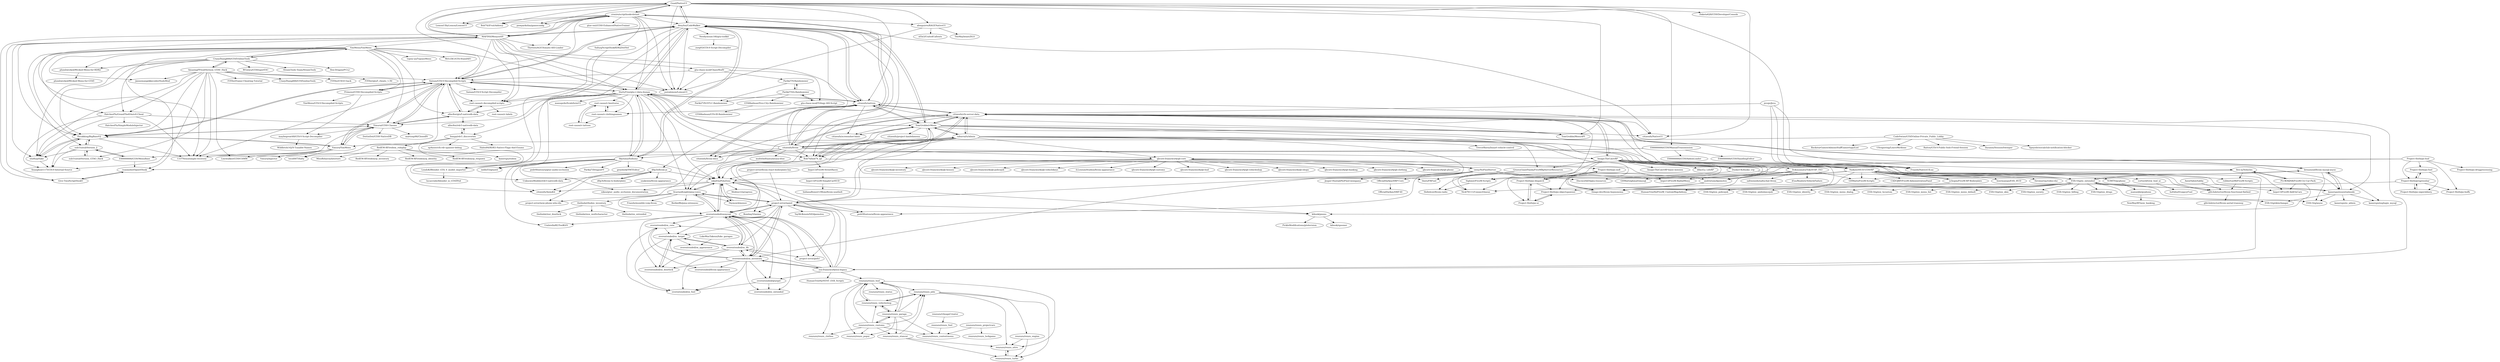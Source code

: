 digraph G {
"Guad/NativeUI" -> "crosire/scripthookvdotnet"
"Guad/NativeUI" -> "justalemon/LemonUI"
"Guad/NativeUI" -> "LemonUIbyLemon/LemonUI"
"Guad/NativeUI" -> "Bob74/iFruitAddon2"
"Guad/NativeUI" -> "FrazzIe/NativeUILua"
"Guad/NativeUI" -> "dexyfex/CodeWalker"
"Guad/NativeUI" -> "TomGrobbe/MenuAPI"
"Guad/NativeUI" -> "MAFINS/MenyooSP"
"Guad/NativeUI" -> "citizenfx/NativeUI"
"Guad/NativeUI" -> "citizenfx/natives"
"Guad/NativeUI" -> "root-cause/v-decompiled-scripts"
"Guad/NativeUI" -> "pnwparksfan/gameconfig"
"Guad/NativeUI" -> "alexguirre/RAGENativeUI"
"Guad/NativeUI" -> "Dakota628/GTAVDeveloperConsole"
"Guad/NativeUI" -> "E66666666/GTAVManualTransmission"
"citizenfx/natives" -> "citizenfx/fivem-docs"
"citizenfx/natives" -> "dexyfex/CodeWalker"
"citizenfx/natives" -> "DurtyFree/gta-v-data-dumps"
"citizenfx/natives" -> "citizenfx/cfx-server-data"
"citizenfx/natives" -> "TomGrobbe/vMenu"
"citizenfx/natives" -> "citizenfx/screenshot-basic"
"citizenfx/natives" -> "TomGrobbe/MenuAPI"
"citizenfx/natives" -> "d0p3t/fivem-js"
"citizenfx/natives" -> "root-cause/v-clothingnames"
"citizenfx/natives" -> "FrazzIe/NativeUILua"
"qbcore-framework/qb-core" -> "qbcore-framework/qb-phone"
"qbcore-framework/qb-core" -> "project-error/npwd"
"qbcore-framework/qb-core" -> "qbcore-framework/qb-inventory"
"qbcore-framework/qb-core" -> "qbcore-framework/qb-houses"
"qbcore-framework/qb-core" -> "qbcore-framework/qb-policejob"
"qbcore-framework/qb-core" -> "Project-Sloth/ps-mdt"
"qbcore-framework/qb-core" -> "qbcore-framework/qb-vehiclekeys"
"qbcore-framework/qb-core" -> "iLLeniumStudios/fivem-appearance"
"qbcore-framework/qb-core" -> "qbcore-framework/qb-customs"
"qbcore-framework/qb-core" -> "qbcore-framework/qb-hud"
"qbcore-framework/qb-core" -> "qbcore-framework/qb-vehicleshop"
"qbcore-framework/qb-core" -> "qbcore-framework/qb-shops"
"qbcore-framework/qb-core" -> "qbcore-framework/qb-banking"
"qbcore-framework/qb-core" -> "swxy/NoPixelServer"
"qbcore-framework/qb-core" -> "qbcore-framework/qb-clothing"
"renzuzu/renzu_projectcars" -> "renzuzu/renzu_contextmenu"
"renzuzu/renzu_projectcars" -> "renzuzu/renzu_lockgame"
"citizenfx/fivem" -> "citizenfx/cfx-server-data"
"citizenfx/fivem" -> "tabarra/txAdmin"
"citizenfx/fivem" -> "TomGrobbe/vMenu"
"citizenfx/fivem" -> "DurtyFree/gta-v-data-dumps"
"citizenfx/fivem" -> "citizenfx/natives"
"citizenfx/fivem" -> "dexyfex/CodeWalker"
"citizenfx/fivem" -> "multitheftauto/mtasa-blue" ["e"=1]
"citizenfx/fivem" -> "ImagicTheCat/vRP"
"citizenfx/fivem" -> "qbcore-framework/qb-core"
"citizenfx/fivem" -> "crosire/scripthookvdotnet"
"citizenfx/fivem" -> "citizenfx/fivem-docs"
"citizenfx/fivem" -> "AvarianKnight/pma-voice"
"citizenfx/fivem" -> "Skylumz/Sollumz"
"citizenfx/fivem" -> "Bob74/bob74_ipl"
"citizenfx/fivem" -> "overextended/oxmysql"
"crosire/scripthookvdotnet" -> "Guad/NativeUI"
"crosire/scripthookvdotnet" -> "MAFINS/MenyooSP"
"crosire/scripthookvdotnet" -> "dexyfex/CodeWalker"
"crosire/scripthookvdotnet" -> "alexguirre/RAGENativeUI"
"crosire/scripthookvdotnet" -> "DurtyFree/gta-v-data-dumps"
"crosire/scripthookvdotnet" -> "LemonUIbyLemon/LemonUI"
"crosire/scripthookvdotnet" -> "Sainan/GTA-V-Decompiled-Scripts"
"crosire/scripthookvdotnet" -> "justalemon/LemonUI"
"crosire/scripthookvdotnet" -> "Give-Two/ScriptHookV"
"crosire/scripthookvdotnet" -> "ThirteenAG/Ultimate-ASI-Loader" ["e"=1]
"crosire/scripthookvdotnet" -> "Saltyq/ScriptHookRDR2DotNet"
"crosire/scripthookvdotnet" -> "citizenfx/fivem"
"crosire/scripthookvdotnet" -> "Bob74/iFruitAddon2"
"crosire/scripthookvdotnet" -> "pnwparksfan/gameconfig"
"crosire/scripthookvdotnet" -> "gtav-ent/GTAV-EnhancedNativeTrainer"
"AmazingPP/subVerison_GTAV_Hack" -> "FiYHer/gta5_cheats_1.50"
"AmazingPP/subVerison_GTAV_Hack" -> "CrazyZhang666/GTA5OnlineTools"
"AmazingPP/subVerison_GTAV_Hack" -> "xhz8s/pHake"
"AmazingPP/subVerison_GTAV_Hack" -> "HatchesPls/GrandTheftAutoV-Cheat"
"AmazingPP/subVerison_GTAV_Hack" -> "FiYHer/Game-Cheating-Tutorial" ["e"=1]
"AmazingPP/subVerison_GTAV_Hack" -> "sub1to/subVersion_GTAO_Hack"
"AmazingPP/subVerison_GTAV_Hack" -> "Pocakking/BigBaseV2"
"AmazingPP/subVerison_GTAV_Hack" -> "CrazyZhang666/GTA5onlineTools"
"AmazingPP/subVerison_GTAV_Hack" -> "Sainan/GTA-V-Decompiled-Scripts"
"AmazingPP/subVerison_GTAV_Hack" -> "1337Nexo/simple-recovery"
"AmazingPP/subVerison_GTAV_Hack" -> "Linewalker/GTAVCSMM"
"AmazingPP/subVerison_GTAV_Hack" -> "Seanghost117/GTA-V-Internal-Source"
"AmazingPP/subVerison_GTAV_Hack" -> "FiYHer/CSGO-hack" ["e"=1]
"AmazingPP/subVerison_GTAV_Hack" -> "Jannemangekkecoder/SudoMod"
"sub1to/subVersion_2" -> "sub1to/subVersion_GTAO_Hack"
"sub1to/subVersion_2" -> "Seanghost117/GTA-V-Internal-Source"
"sub1to/subVersion_2" -> "E66666666/GTAVMenuBase"
"sub1to/subVersion_2" -> "Pocakking/BigBaseV2"
"sub1to/subVersion_2" -> "xhz8s/pHake"
"AvarianKnight/pma-voice" -> "overextended/oxmysql"
"AvarianKnight/pma-voice" -> "mkafrin/PolyZone"
"AvarianKnight/pma-voice" -> "project-error/npwd"
"AvarianKnight/pma-voice" -> "project-error/new-phone-who-dis"
"AvarianKnight/pma-voice" -> "FrazzIe/mumble-voip-fivem"
"AvarianKnight/pma-voice" -> "BerkieBb/pma-sirensync"
"AvarianKnight/pma-voice" -> "ThymonA/menuv"
"AvarianKnight/pma-voice" -> "thelindat/linden_inventory"
"tabarra/txAdmin" -> "TomGrobbe/vMenu"
"tabarra/txAdmin" -> "project-error/npwd"
"tabarra/txAdmin" -> "overextended/oxmysql"
"tabarra/txAdmin" -> "AvarianKnight/pma-voice"
"tabarra/txAdmin" -> "citizenfx/fivem"
"tabarra/txAdmin" -> "citizenfx/cfx-server-data"
"tabarra/txAdmin" -> "mkafrin/PolyZone"
"tabarra/txAdmin" -> "qbcore-framework/qb-core"
"tabarra/txAdmin" -> "esx-framework/esx-legacy"
"tabarra/txAdmin" -> "Itokoyamato/TokoVOIP_TS3"
"tabarra/txAdmin" -> "TrevorBarns/luxart-vehicle-control"
"tabarra/txAdmin" -> "Bob74/bob74_ipl"
"tabarra/txAdmin" -> "overextended/ox_inventory"
"tabarra/txAdmin" -> "Naikzer/HUD-GTAVRP"
"tabarra/txAdmin" -> "thiago-dev/fivem-hypnonema"
"DurtyFree/gta-v-data-dumps" -> "Sainan/GTA-V-Decompiled-Scripts"
"DurtyFree/gta-v-data-dumps" -> "dexyfex/CodeWalker"
"DurtyFree/gta-v-data-dumps" -> "citizenfx/natives"
"DurtyFree/gta-v-data-dumps" -> "root-cause/v-decompiled-scripts"
"DurtyFree/gta-v-data-dumps" -> "alloc8or/gta5-nativedb-data"
"DurtyFree/gta-v-data-dumps" -> "root-cause/v-clothingnames"
"DurtyFree/gta-v-data-dumps" -> "Yimura/GTAV-Classes"
"DurtyFree/gta-v-data-dumps" -> "Skylumz/Sollumz"
"DurtyFree/gta-v-data-dumps" -> "femga/rdr3_discoveries"
"DurtyFree/gta-v-data-dumps" -> "TomGrobbe/vMenu"
"DurtyFree/gta-v-data-dumps" -> "Bob74/bob74_ipl"
"DurtyFree/gta-v-data-dumps" -> "manups4e/ScaleformUI"
"DurtyFree/gta-v-data-dumps" -> "AvarianKnight/pma-voice"
"DurtyFree/gta-v-data-dumps" -> "mkafrin/PolyZone"
"DurtyFree/gta-v-data-dumps" -> "root-cause/v-besttorso"
"Parik27/SA.Rainbomizer" -> "Parik27/V.Rainbomizer"
"Parik27/SA.Rainbomizer" -> "GTAMadman/Vice-City-Rainbomizer"
"Parik27/SA.Rainbomizer" -> "gta-chaos-mod/Trilogy-ASI-Script"
"Parik27/SA.Rainbomizer" -> "Parik27/IV.EFLC.Rainbomizer"
"gta-chaos-mod/Trilogy-ASI-Script" -> "Parik27/SA.Rainbomizer"
"plumbwicked/Wicked-Menu-for-RDR2" -> "plumbwicked/Wicked-Menu-for-GTA5"
"Project-Sloth/ps-mdt" -> "Project-Sloth/ps-dispatch"
"Project-Sloth/ps-mdt" -> "Project-Sloth/ps-ui"
"project-error/fivem-react-boilerplate-lua" -> "mkafrin/PolyZone"
"project-error/fivem-react-boilerplate-lua" -> "project-error/npwd"
"esx-framework/esx-legacy" -> "overextended/ox_inventory"
"esx-framework/esx-legacy" -> "overextended/oxmysql"
"esx-framework/esx-legacy" -> "mkafrin/PolyZone"
"esx-framework/esx-legacy" -> "renzuzu/renzu_hud"
"esx-framework/esx-legacy" -> "HumanTree92/VENT_ESX_Scripts"
"esx-framework/esx-legacy" -> "overextended/ox_lib"
"esx-framework/esx-legacy" -> "overextended/qtarget"
"esx-framework/esx-legacy" -> "project-error/npwd"
"E66666666/GTAVMenuBase" -> "sub1to/subVersion_2"
"E66666666/GTAVMenuBase" -> "ivanmeler/OpenVHook"
"xhz8s/pHake" -> "Seanghost117/GTA-V-Internal-Source"
"xhz8s/pHake" -> "Pocakking/BigBaseV2"
"HatchesPls/GrandTheftAutoV-Cheat" -> "HatchesPls/SimpleModuleInjector"
"HatchesPls/GrandTheftAutoV-Cheat" -> "1337Nexo/simple-recovery"
"HatchesPls/GrandTheftAutoV-Cheat" -> "Seanghost117/GTA-V-Internal-Source"
"HatchesPls/GrandTheftAutoV-Cheat" -> "Yimura/GTAV-Classes"
"HatchesPls/GrandTheftAutoV-Cheat" -> "xhz8s/pHake"
"five-m/Vehicles" -> "bepo13/FiveM-AddOnCars"
"five-m/Vehicles" -> "PLOKMJNB/FiveM-Civ-Car-Pack"
"five-m/Vehicles" -> "rubbertoe98/FiveM-Scripts"
"five-m/Vehicles" -> "GHMatti/FiveM-Scripts"
"xchopin/FiveM-RP-Boilerplate" -> "Naikzer/HUD-GTAVRP"
"xchopin/FiveM-RP-Boilerplate" -> "HumanTree92/FiveM_CustomMapAddons"
"Yimura/GTAV-Classes" -> "Yimura/YimMenu"
"Yimura/GTAV-Classes" -> "alloc8or/gta5-nativedb-data"
"Yimura/GTAV-Classes" -> "Pocakking/BigBaseV2"
"Yimura/GTAV-Classes" -> "maybegreat48/GTA-V-Script-Decompiler"
"Yimura/GTAV-Classes" -> "1337Nexo/simple-recovery"
"Yimura/GTAV-Classes" -> "DottieDot/GTAV-NativeDB"
"Yimura/GTAV-Classes" -> "martonp96/ClosedIV"
"Yimura/GTAV-Classes" -> "Sainan/GTA-V-Decompiled-Scripts"
"Pocakking/BigBaseV2" -> "Seanghost117/GTA-V-Internal-Source"
"Pocakking/BigBaseV2" -> "Yimura/GTAV-Classes"
"Pocakking/BigBaseV2" -> "sub1to/subVersion_2"
"Pocakking/BigBaseV2" -> "Yimura/YimMenu"
"Pocakking/BigBaseV2" -> "xhz8s/pHake"
"Pocakking/BigBaseV2" -> "Sainan/GTA-V-Decompiled-Scripts"
"Pocakking/BigBaseV2" -> "1337Nexo/simple-recovery"
"overextended/ox_inventory" -> "overextended/ox_lib"
"overextended/ox_inventory" -> "overextended/oxmysql"
"overextended/ox_inventory" -> "overextended/ox_target"
"overextended/ox_inventory" -> "overextended/ox_doorlock"
"overextended/ox_inventory" -> "overextended/ox_fuel"
"overextended/ox_inventory" -> "project-error/npwd"
"overextended/ox_inventory" -> "overextended/es_extended"
"overextended/ox_inventory" -> "overextended/ox_core"
"overextended/ox_inventory" -> "overextended/qtarget"
"overextended/ox_inventory" -> "overextended/fivem-appearance"
"overextended/ox_inventory" -> "esx-framework/esx-legacy"
"overextended/ox_lib" -> "overextended/ox_target"
"overextended/ox_lib" -> "overextended/ox_doorlock"
"overextended/ox_lib" -> "overextended/ox_inventory"
"overextended/ox_lib" -> "project-error/pefcl"
"overextended/ox_lib" -> "overextended/ox_core"
"overextended/ox_lib" -> "overextended/ox_fuel"
"overextended/ox_lib" -> "overextended/oxmysql"
"overextended/oxmysql" -> "overextended/ox_inventory"
"overextended/oxmysql" -> "AvarianKnight/pma-voice"
"overextended/oxmysql" -> "overextended/ox_lib"
"overextended/oxmysql" -> "overextended/ox_target"
"overextended/oxmysql" -> "project-error/npwd"
"overextended/oxmysql" -> "overextended/es_extended"
"overextended/oxmysql" -> "mkafrin/PolyZone"
"overextended/oxmysql" -> "overextended/ox_core"
"overextended/oxmysql" -> "overextended/ox_doorlock"
"overextended/oxmysql" -> "overextended/qtarget"
"overextended/oxmysql" -> "project-error/pefcl"
"overextended/oxmysql" -> "UmbrellaRE/ToolKitV"
"overextended/oxmysql" -> "esx-framework/esx-legacy"
"MAFINS/MenyooSP" -> "crosire/scripthookvdotnet"
"MAFINS/MenyooSP" -> "dexyfex/CodeWalker"
"MAFINS/MenyooSP" -> "Guad/NativeUI"
"MAFINS/MenyooSP" -> "Sainan/GTA-V-Decompiled-Scripts"
"MAFINS/MenyooSP" -> "DurtyFree/gta-v-data-dumps"
"MAFINS/MenyooSP" -> "Give-Two/ScriptHookV"
"MAFINS/MenyooSP" -> "justalemon/LemonUI"
"MAFINS/MenyooSP" -> "Pocakking/BigBaseV2"
"MAFINS/MenyooSP" -> "root-cause/v-decompiled-scripts"
"MAFINS/MenyooSP" -> "citizenfx/natives"
"MAFINS/MenyooSP" -> "xhz8s/pHake"
"MAFINS/MenyooSP" -> "YimMenu/YimMenu"
"MAFINS/MenyooSP" -> "ivanmeler/OpenVHook"
"MAFINS/MenyooSP" -> "ThirteenAG/Ultimate-ASI-Loader" ["e"=1]
"MAFINS/MenyooSP" -> "gta-chaos-mod/ChaosModV"
"gta-chaos-mod/ChaosModV" -> "Parik27/V.Rainbomizer"
"gta-chaos-mod/ChaosModV" -> "gta-chaos-mod/Trilogy-ASI-Script"
"gta-chaos-mod/ChaosModV" -> "Sainan/GTA-V-Decompiled-Scripts"
"gta-chaos-mod/ChaosModV" -> "justalemon/LemonUI"
"CrazyZhang666/GTA5OnlineTools" -> "AmazingPP/subVerison_GTAV_Hack"
"CrazyZhang666/GTA5OnlineTools" -> "YimMenu/YimMenu"
"CrazyZhang666/GTA5OnlineTools" -> "WGzeyu/GTASuperESC"
"CrazyZhang666/GTA5OnlineTools" -> "HatchesPls/GrandTheftAutoV-Cheat"
"CrazyZhang666/GTA5OnlineTools" -> "SteamTools-Team/SteamTools" ["e"=1]
"CrazyZhang666/GTA5OnlineTools" -> "xhz8s/pHake"
"CrazyZhang666/GTA5OnlineTools" -> "MAFINS/MenyooSP"
"CrazyZhang666/GTA5OnlineTools" -> "plumbwicked/Wicked-Menu-for-RDR2"
"CrazyZhang666/GTA5OnlineTools" -> "Hex-Dragon/PCL2" ["e"=1]
"CrazyZhang666/GTA5OnlineTools" -> "Pocakking/BigBaseV2"
"Skylumz/Sollumz" -> "dexyfex/CodeWalker"
"Skylumz/Sollumz" -> "LendoK/Blender_GTA_V_model_importer"
"Skylumz/Sollumz" -> "mkafrin/PolyZone"
"Skylumz/Sollumz" -> "Sainan/GTA-V-Decompiled-Scripts"
"Skylumz/Sollumz" -> "DurtyFree/gta-v-data-dumps"
"Skylumz/Sollumz" -> "indilo53/gtautil"
"Skylumz/Sollumz" -> "nikez/gtav_audio_occlusion_documentation"
"Skylumz/Sollumz" -> "citizenfx/AnimKit"
"Skylumz/Sollumz" -> "UmbrellaRE/ToolKitV"
"Skylumz/Sollumz" -> "pedr0fontoura/gtav-audio-occlusion"
"Skylumz/Sollumz" -> "Parik27/DragonFF" ["e"=1]
"Skylumz/Sollumz" -> "grzybeek/YMTEditor"
"PLOKMJNB/FiveM-Civ-Car-Pack" -> "five-m/Vehicles"
"PLOKMJNB/FiveM-Civ-Car-Pack" -> "kibook/pmms"
"PLOKMJNB/FiveM-Civ-Car-Pack" -> "bepo13/FiveM-AddOnCars"
"maybegreat48/GTA-V-Script-Decompiler" -> "Wildbrick142/V-Tunable-Names"
"root-cause/v-decompiled-scripts" -> "root-cause/v-labels"
"root-cause/v-decompiled-scripts" -> "alloc8or/gta5-nativedb-data"
"dexyfex/CodeWalker" -> "Skylumz/Sollumz"
"dexyfex/CodeWalker" -> "DurtyFree/gta-v-data-dumps"
"dexyfex/CodeWalker" -> "citizenfx/natives"
"dexyfex/CodeWalker" -> "Sainan/GTA-V-Decompiled-Scripts"
"dexyfex/CodeWalker" -> "Neodymium146/gta-toolkit"
"dexyfex/CodeWalker" -> "root-cause/v-decompiled-scripts"
"dexyfex/CodeWalker" -> "MAFINS/MenyooSP"
"dexyfex/CodeWalker" -> "Bob74/bob74_ipl"
"dexyfex/CodeWalker" -> "justalemon/LemonUI"
"dexyfex/CodeWalker" -> "Guad/NativeUI"
"dexyfex/CodeWalker" -> "mkafrin/PolyZone"
"dexyfex/CodeWalker" -> "LendoK/Blender_GTA_V_model_importer"
"dexyfex/CodeWalker" -> "citizenfx/NativeUI"
"dexyfex/CodeWalker" -> "TomGrobbe/vMenu"
"dexyfex/CodeWalker" -> "indilo53/gtautil"
"swxy/NoPixelServer" -> "qbcore-framework/qb-core"
"swxy/NoPixelServer" -> "mkafrin/PolyZone"
"swxy/NoPixelServer" -> "bepo13/FiveM-RadialMenu"
"swxy/NoPixelServer" -> "Jesper-Hustad/NoPixel-minigame"
"swxy/NoPixelServer" -> "pedr0fontoura/fivem-appearance"
"swxy/NoPixelServer" -> "DiscworldZA/gta-resources"
"swxy/NoPixelServer" -> "project-error/npwd"
"swxy/NoPixelServer" -> "OfficialDarkzy/DRP-Core"
"project-error/npwd" -> "overextended/ox_inventory"
"project-error/npwd" -> "BombayV/anims"
"project-error/npwd" -> "overextended/oxmysql"
"project-error/npwd" -> "project-error/pefcl"
"project-error/npwd" -> "AvarianKnight/pma-voice"
"project-error/npwd" -> "mkafrin/PolyZone"
"project-error/npwd" -> "overextended/ox_lib"
"project-error/npwd" -> "pedr0fontoura/fivem-appearance"
"project-error/npwd" -> "kibook/pmms"
"project-error/npwd" -> "TayMcKenzieNZ/dpemotes"
"project-error/npwd" -> "overextended/ox_target"
"renzuzu/renzu_fuel" -> "renzuzu/renzu_contextmenu"
"Itokoyamato/TokoVOIP_TS3" -> "GHMatti/ghmattimysql"
"Itokoyamato/TokoVOIP_TS3" -> "saltminede/saltychat-fivem"
"Itokoyamato/TokoVOIP_TS3" -> "iEns/RealisticVehicleFailure"
"Itokoyamato/TokoVOIP_TS3" -> "thiago-dev/fivem-hypnonema"
"Itokoyamato/TokoVOIP_TS3" -> "andristum/dpemotes"
"Itokoyamato/TokoVOIP_TS3" -> "GHMatti/FiveM-Scripts"
"Naikzer/HUD-GTAVRP" -> "DiscworldZA/gta-resources"
"Naikzer/HUD-GTAVRP" -> "rubbertoe98/FiveM-Scripts"
"Naikzer/HUD-GTAVRP" -> "vortisrd/trew_hud_ui"
"Naikzer/HUD-GTAVRP" -> "xchopin/FiveM-RP-Boilerplate"
"Naikzer/HUD-GTAVRP" -> "bepo13/FiveM-RadialMenu"
"Naikzer/HUD-GTAVRP" -> "boermansjo/ESX_HUD"
"Naikzer/HUD-GTAVRP" -> "throwarray/video-dui"
"Naikzer/HUD-GTAVRP" -> "CADOJRP/FiveM-AdministrationPanel"
"Naikzer/HUD-GTAVRP" -> "thiago-dev/fivem-hypnonema"
"Naikzer/HUD-GTAVRP" -> "andristum/dpemotes"
"Naikzer/HUD-GTAVRP" -> "N3MTV/gcphone"
"Naikzer/HUD-GTAVRP" -> "glitchdetector/fivem-functional-flatbed"
"Naikzer/HUD-GTAVRP" -> "bepo13/FiveM-AddOnCars"
"Naikzer/HUD-GTAVRP" -> "GHMatti/FiveM-Scripts"
"Naikzer/HUD-GTAVRP" -> "ESX-Org/es_extended"
"TomGrobbe/vMenu" -> "TomGrobbe/MenuAPI"
"TomGrobbe/vMenu" -> "thers/FRFuel"
"TomGrobbe/vMenu" -> "citizenfx/cfx-server-data"
"TomGrobbe/vMenu" -> "Bob74/bob74_ipl"
"TomGrobbe/vMenu" -> "citizenfx/project-lambdamenu"
"TomGrobbe/vMenu" -> "citizenfx/natives"
"TomGrobbe/vMenu" -> "tabarra/txAdmin"
"TomGrobbe/vMenu" -> "thiago-dev/fivem-hypnonema"
"TomGrobbe/vMenu" -> "citizenfx/NativeUI"
"TomGrobbe/vMenu" -> "GroovyGiantPanda/FiveMRpServerResources"
"TomGrobbe/vMenu" -> "kanersps/essentialmode"
"TomGrobbe/vMenu" -> "citizenfx/screenshot-basic"
"TomGrobbe/vMenu" -> "DurtyFree/gta-v-data-dumps"
"TomGrobbe/vMenu" -> "dexyfex/CodeWalker"
"TomGrobbe/vMenu" -> "citizenfx/fivem-docs"
"YimMenu/YimMenu" -> "Yimura/GTAV-Classes"
"YimMenu/YimMenu" -> "CrazyZhang666/GTA5OnlineTools"
"YimMenu/YimMenu" -> "Primexz/GTAV-Decompiled-Scripts"
"YimMenu/YimMenu" -> "Pocakking/BigBaseV2"
"YimMenu/YimMenu" -> "HatchesPls/GrandTheftAutoV-Cheat"
"YimMenu/YimMenu" -> "tupoy-ya/TupoyeMenu"
"YimMenu/YimMenu" -> "MrLGXC/GTA-StandAIO"
"YimMenu/YimMenu" -> "Jannemangekkecoder/SudoMod"
"YimMenu/YimMenu" -> "plumbwicked/Wicked-Menu-for-RDR2"
"YimMenu/YimMenu" -> "sub1to/subVersion_2"
"YimMenu/YimMenu" -> "alloc8or/gta5-nativedb-data"
"YimMenu/YimMenu" -> "DurtyFree/gta-v-data-dumps"
"YimMenu/YimMenu" -> "1337Nexo/simple-recovery"
"YimMenu/YimMenu" -> "Sainan/GTA-V-Decompiled-Scripts"
"Sainan/GTA-V-Decompiled-Scripts" -> "DurtyFree/gta-v-data-dumps"
"Sainan/GTA-V-Decompiled-Scripts" -> "tecel007/Salty"
"Sainan/GTA-V-Decompiled-Scripts" -> "Yimura/YimMenu"
"Sainan/GTA-V-Decompiled-Scripts" -> "Primexz/GTAV-Decompiled-Scripts"
"Sainan/GTA-V-Decompiled-Scripts" -> "alloc8or/gta5-nativedb-data"
"Sainan/GTA-V-Decompiled-Scripts" -> "Sainan/GTA-V-Script-Decompiler"
"Sainan/GTA-V-Decompiled-Scripts" -> "Yimura/GTAV-Classes"
"Sainan/GTA-V-Decompiled-Scripts" -> "1337Nexo/simple-recovery"
"Sainan/GTA-V-Decompiled-Scripts" -> "Pocakking/BigBaseV2"
"Sainan/GTA-V-Decompiled-Scripts" -> "dexyfex/CodeWalker"
"Sainan/GTA-V-Decompiled-Scripts" -> "root-cause/v-decompiled-scripts"
"Sainan/GTA-V-Decompiled-Scripts" -> "justalemon/LemonUI"
"sub1to/subVersion_GTAO_Hack" -> "sub1to/subVersion_2"
"rubbertoe98/FiveM-Scripts" -> "glitchdetector/fivem-functional-flatbed"
"Yimura/YimMenu" -> "Yimura/GTAV-Classes"
"Yimura/YimMenu" -> "1337Nexo/simple-recovery"
"Yimura/YimMenu" -> "Sainan/GTA-V-Decompiled-Scripts"
"Yimura/YimMenu" -> "Pocakking/BigBaseV2"
"Yimura/YimMenu" -> "tecel007/Salty"
"Yimura/YimMenu" -> "Yimura/Injector"
"Yimura/YimMenu" -> "Linewalker/GTAVCSMM"
"CodeSwine/GTA5Online-Private_Public_Lobby" -> "Raitou/GTA-V-Public-Solo-Friend-Session"
"CodeSwine/GTA5Online-Private_Public_Lobby" -> "Dysanix/SessionSweeper"
"CodeSwine/GTA5Online-Private_Public_Lobby" -> "Yimura/YimMenu"
"CodeSwine/GTA5Online-Private_Public_Lobby" -> "Speyedr/socialclub-notification-blocker"
"CodeSwine/GTA5Online-Private_Public_Lobby" -> "RockstarGamesAdminsStaffGamertags/List"
"CodeSwine/GTA5Online-Private_Public_Lobby" -> "Ultraporing/LeaveMeAlone"
"jevajs/Jeva" -> "FrazzIe/NativeUILua"
"jevajs/Jeva" -> "Naikzer/HUD-GTAVRP"
"jevajs/Jeva" -> "five-m/Vehicles"
"jevajs/Jeva" -> "citizenfx/cfx-server-data"
"andristum/dpemotes" -> "thiago-dev/fivem-hypnonema"
"andristum/dpemotes" -> "Nick78111/ConnectQueue"
"root-cause/v-besttorso" -> "root-cause/v-tattoos"
"root-cause/v-besttorso" -> "root-cause/v-clothingnames"
"root-cause/v-clothingnames" -> "root-cause/v-besttorso"
"root-cause/v-clothingnames" -> "root-cause/v-tattoos"
"Project-Sloth/ps-objectspawner" -> "Project-Sloth/ps-ui"
"Project-Sloth/ps-ui" -> "Project-Sloth/ps-objectspawner"
"Project-Sloth/ps-ui" -> "Project-Sloth/ps-dispatch"
"renzuzu/renzu_engine" -> "renzuzu/renzu_nitro"
"renzuzu/renzu_engine" -> "renzuzu/renzu_turbo"
"femga/rdr3_discoveries" -> "alloc8or/rdr3-nativedb-data"
"femga/rdr3_discoveries" -> "spAnser/cfx-rdr-spanser-debug"
"femga/rdr3_discoveries" -> "RedEM-RP/redem_roleplay"
"femga/rdr3_discoveries" -> "citizenfx/AnimKit"
"femga/rdr3_discoveries" -> "Halen84/RDR3-Native-Flags-And-Enums"
"ImagicTheCat/vRP" -> "DunkoUK/dunko_vrp"
"ImagicTheCat/vRP" -> "Sighmir/FiveM-Scripts"
"ImagicTheCat/vRP" -> "citizenfx/cfx-server-data"
"ImagicTheCat/vRP" -> "ImagicTheCat/vRP-basic-mission"
"ImagicTheCat/vRP" -> "Naikzer/HUD-GTAVRP"
"ImagicTheCat/vRP" -> "ESX-Org/es_extended"
"ImagicTheCat/vRP" -> "FrazzIe/NativeUILua"
"ImagicTheCat/vRP" -> "GHMatti/ghmattimysql"
"ImagicTheCat/vRP" -> "GroovyGiantPanda/FiveMRpServerResources"
"ImagicTheCat/vRP" -> "thiago-dev/fivem-hypnonema"
"ImagicTheCat/vRP" -> "Nick78111/ConnectQueue"
"ImagicTheCat/vRP" -> "ldlac/La_LifeRP"
"ImagicTheCat/vRP" -> "Hellslicer/fivem-radio"
"citizenfx/cfx-server-data" -> "brouznouf/fivem-mysql-async"
"citizenfx/cfx-server-data" -> "citizenfx/fivem-docs"
"citizenfx/cfx-server-data" -> "TomGrobbe/vMenu"
"citizenfx/cfx-server-data" -> "Bob74/bob74_ipl"
"citizenfx/cfx-server-data" -> "citizenfx/natives"
"citizenfx/cfx-server-data" -> "citizenfx/fivem"
"citizenfx/cfx-server-data" -> "kanersps/essentialmode"
"citizenfx/cfx-server-data" -> "ESX-Org/es_extended"
"citizenfx/cfx-server-data" -> "ImagicTheCat/vRP"
"citizenfx/cfx-server-data" -> "citizenfx/screenshot-basic"
"citizenfx/cfx-server-data" -> "tabarra/txAdmin"
"citizenfx/cfx-server-data" -> "Nick78111/ConnectQueue"
"citizenfx/cfx-server-data" -> "esx-framework/esx-legacy"
"citizenfx/cfx-server-data" -> "citizenfx/NativeUI"
"citizenfx/cfx-server-data" -> "TomGrobbe/MenuAPI"
"Give-Two/ScriptHookV" -> "ivanmeler/OpenVHook"
"ivanmeler/OpenVHook" -> "Give-Two/ScriptHookV"
"E66666666/GTAVManualTransmission" -> "E66666666/GTAVMenuBase"
"E66666666/GTAVManualTransmission" -> "E66666666/GTAVHandlingEditor"
"E66666666/GTAVManualTransmission" -> "ivanmeler/OpenVHook"
"E66666666/GTAVManualTransmission" -> "E66666666/GTAVAddonLoader"
"brouznouf/fivem-mysql-async" -> "kanersps/essentialmode"
"brouznouf/fivem-mysql-async" -> "kanersps/esplugin_mysql"
"brouznouf/fivem-mysql-async" -> "ESX-Org/es_extended"
"brouznouf/fivem-mysql-async" -> "citizenfx/cfx-server-data"
"brouznouf/fivem-mysql-async" -> "ESX-Org/async"
"manueljlz/gcphone" -> "NewWayRP/new_banking"
"alexguirre/RAGENativeUI" -> "sEbi3/UnitedCallouts"
"alexguirre/RAGENativeUI" -> "TheMaybeast/DLS"
"alexguirre/RAGENativeUI" -> "justalemon/LemonUI"
"renzuzu/renzu_customs" -> "renzuzu/renzu_jobs"
"renzuzu/renzu_customs" -> "renzuzu/renzu_garage"
"renzuzu/renzu_customs" -> "renzuzu/renzu_vehicleshop"
"renzuzu/renzu_customs" -> "renzuzu/renzu_stancer"
"renzuzu/renzu_customs" -> "renzuzu/renzu_popui"
"renzuzu/renzu_customs" -> "renzuzu/renzu_clothes"
"renzuzu/renzu_customs" -> "renzuzu/renzu_hud"
"renzuzu/renzu_customs" -> "renzuzu/renzu_contextmenu"
"renzuzu/renzu_jobs" -> "renzuzu/renzu_nitro"
"renzuzu/renzu_jobs" -> "renzuzu/renzu_turbo"
"renzuzu/renzu_jobs" -> "renzuzu/renzu_engine"
"renzuzu/renzu_jobs" -> "renzuzu/renzu_vehicleshop"
"Primexz/GTAV-Decompiled-Scripts" -> "maybegreat48/GTA-V-Script-Decompiler"
"Primexz/GTAV-Decompiled-Scripts" -> "YimMenu/GTA-V-Decompiled-Scripts"
"Primexz/GTAV-Decompiled-Scripts" -> "Sainan/GTA-V-Decompiled-Scripts"
"Bob74/bob74_ipl" -> "mkafrin/PolyZone"
"Bob74/bob74_ipl" -> "andristum/dpemotes"
"Bob74/bob74_ipl" -> "bepo13/FiveM-StreetRaces"
"Bob74/bob74_ipl" -> "citizenfx/cfx-server-data"
"Bob74/bob74_ipl" -> "glitchdetector/fivem-functional-flatbed"
"Bob74/bob74_ipl" -> "BombayV/anims"
"Bob74/bob74_ipl" -> "TomGrobbe/vMenu"
"kibook/pmms" -> "kibook/spooner"
"kibook/pmms" -> "PickleModifications/ptelevision"
"kanersps/essentialmode" -> "kanersps/esplugin_mysql"
"kanersps/essentialmode" -> "kanersps/es_admin"
"kanersps/essentialmode" -> "brouznouf/fivem-mysql-async"
"kanersps/essentialmode" -> "ESX-Org/es_extended"
"kanersps/essentialmode" -> "ESX-Org/async"
"kanersps/essentialmode" -> "ESX-Org/skinchanger"
"Project-Sloth/ps-hud" -> "Project-Sloth/ps-buffs"
"Project-Sloth/ps-hud" -> "Project-Sloth/ps-fuel"
"Project-Sloth/ps-hud" -> "Project-Sloth/ps-drugprocessing"
"Project-Sloth/ps-hud" -> "Project-Sloth/ps-objectspawner"
"Project-Sloth/ps-hud" -> "Project-Sloth/ps-dispatch"
"Project-Sloth/ps-hud" -> "Project-Sloth/progressbar"
"ThymonA/menuv" -> "mkafrin/PolyZone"
"mkafrin/PolyZone" -> "nikez/gtav_audio_occlusion_documentation"
"mkafrin/PolyZone" -> "ThymonA/menuv"
"mkafrin/PolyZone" -> "AvarianKnight/pma-voice"
"mkafrin/PolyZone" -> "overextended/oxmysql"
"mkafrin/PolyZone" -> "pedr0fontoura/fivem-appearance"
"mkafrin/PolyZone" -> "citizenfx/AnimKit"
"mkafrin/PolyZone" -> "Mobius1/rprogress"
"mkafrin/PolyZone" -> "kibook/pmms"
"RedEM-RP/redem_roleplay" -> "RedEM-RP/redemrp_identity"
"RedEM-RP/redem_roleplay" -> "RedEM-RP/redemrp_respawn"
"RedEM-RP/redem_roleplay" -> "kanersps/redem"
"RedEM-RP/redem_roleplay" -> "MissBehavin/interiors"
"RedEM-RP/redem_roleplay" -> "RedEM-RP/redemrp_inventory"
"vortisrd/trew_hud_ui" -> "InZidiuZ/LegacyFuel"
"DunkoUK/dunko_vrp" -> "ImagicTheCat/vRP"
"DunkoUK/dunko_vrp" -> "Sighmir/FiveM-Scripts"
"DunkoUK/dunko_vrp" -> "ESX-Org/es_extended"
"Project-Sloth/progressbar" -> "Project-Sloth/ps-signrobbery"
"Project-Sloth/progressbar" -> "Project-Sloth/ps-objectspawner"
"Project-Sloth/progressbar" -> "Project-Sloth/ps-buffs"
"Project-Sloth/progressbar" -> "Project-Sloth/ps-fuel"
"renzuzu/renzu_vehicleshop" -> "renzuzu/renzu_garage"
"renzuzu/renzu_vehicleshop" -> "renzuzu/renzu_jobs"
"renzuzu/renzu_vehicleshop" -> "renzuzu/renzu_hud"
"thelindat/linden_inventory" -> "thelindat/esx_multicharacter"
"thelindat/linden_inventory" -> "thelindat/es_extended"
"thelindat/linden_inventory" -> "thelindat/nui_doorlock"
"d0p3t/fivem-ts-boilerplate" -> "d0p3t/fivem-js"
"GTAMadman/Vice-City-Rainbomizer" -> "GTAMadman/GTA-III-Rainbomizer"
"Parik27/V.Rainbomizer" -> "Parik27/IV.EFLC.Rainbomizer"
"Parik27/V.Rainbomizer" -> "Parik27/SA.Rainbomizer"
"d0p3t/fivem-js" -> "d0p3t/fivem-ts-boilerplate"
"d0p3t/fivem-js" -> "mkafrin/PolyZone"
"d0p3t/fivem-js" -> "project-error/new-phone-who-dis"
"d0p3t/fivem-js" -> "snakewiz/fivem-appearance"
"d0p3t/fivem-js" -> "citizenfx/AnimKit"
"d0p3t/fivem-js" -> "UnknownModder/rdr3-nativedb-data"
"AminYabut/tabby" -> "glitchdetector/fivem-functional-flatbed"
"N3MTV/gcphone" -> "manueljlz/gcphone"
"GroovyGiantPanda/FiveMRpServerResources" -> "thers/FRFuel"
"GroovyGiantPanda/FiveMRpServerResources" -> "Nick78111/ConnectQueue"
"ESX-Org/es_extended" -> "kanersps/essentialmode"
"ESX-Org/es_extended" -> "brouznouf/fivem-mysql-async"
"ESX-Org/es_extended" -> "ESX-Org/esx_policejob"
"ESX-Org/es_extended" -> "ESX-Org/async"
"ESX-Org/es_extended" -> "ESX-Org/esx_ambulancejob"
"ESX-Org/es_extended" -> "ESX-Org/esx_identity"
"ESX-Org/es_extended" -> "ESX-Org/skinchanger"
"ESX-Org/es_extended" -> "ESX-Org/esx_menu_dialog"
"ESX-Org/es_extended" -> "ESX-Org/esx_lscustom"
"ESX-Org/es_extended" -> "ESX-Org/esx_menu_list"
"ESX-Org/es_extended" -> "ESX-Org/esx_menu_default"
"ESX-Org/es_extended" -> "ESX-Org/esx_skin"
"ESX-Org/es_extended" -> "ESX-Org/esx_society"
"ESX-Org/es_extended" -> "ESX-Org/esx_billing"
"ESX-Org/es_extended" -> "ESX-Org/esx_drugs"
"bepo13/FiveM-SimpleCarHUD" -> "IndianaBonesUrMom/fivem-seatbelt"
"bepo13/FiveM-StreetRaces" -> "bepo13/FiveM-SimpleCarHUD"
"alloc8or/gta5-nativedb-data" -> "Yimura/GTAV-Classes"
"alloc8or/gta5-nativedb-data" -> "Sainan/GTA-V-Decompiled-Scripts"
"alloc8or/gta5-nativedb-data" -> "root-cause/v-decompiled-scripts"
"alloc8or/gta5-nativedb-data" -> "alloc8or/rdr3-nativedb-data"
"Project-Sloth/ps-dispatch" -> "Project-Sloth/ps-mdt"
"Project-Sloth/ps-dispatch" -> "Project-Sloth/ps-objectspawner"
"Project-Sloth/ps-dispatch" -> "Project-Sloth/ps-ui"
"overextended/qtarget" -> "overextended/ox_fuel"
"overextended/qtarget" -> "overextended/es_extended"
"Sighmir/FiveM-Scripts" -> "Hellslicer/fivem-radio"
"LukeWasTakenn/luke_garages" -> "overextended/ox_appearance"
"LendoK/Blender_GTA_V_model_importer" -> "lucasvinbr/blender_io_GTA5Ped"
"glitchdetector/fivem-functional-flatbed" -> "glitchdetector/fivem-aerial-tramway"
"Neodymium146/gta-toolkit" -> "zorg93/GTA-V-Script-Decompiler"
"citizenfx/fivem-docs" -> "citizenfx/natives"
"Project-Sloth/ps-fuel" -> "Project-Sloth/ps-signrobbery"
"Project-Sloth/ps-fuel" -> "Project-Sloth/progressbar"
"renzuzu/vImageCreator" -> "renzuzu/renzu_fuel"
"renzuzu/renzu_garage" -> "renzuzu/renzu_vehicleshop"
"renzuzu/renzu_garage" -> "renzuzu/renzu_jobs"
"renzuzu/renzu_garage" -> "renzuzu/renzu_hud"
"renzuzu/renzu_garage" -> "renzuzu/renzu_popui"
"renzuzu/renzu_garage" -> "renzuzu/renzu_customs"
"renzuzu/renzu_garage" -> "renzuzu/renzu_stancer"
"renzuzu/renzu_garage" -> "renzuzu/renzu_contextmenu"
"renzuzu/renzu_hud" -> "renzuzu/renzu_status"
"renzuzu/renzu_hud" -> "renzuzu/renzu_vehicleshop"
"renzuzu/renzu_hud" -> "renzuzu/renzu_garage"
"renzuzu/renzu_hud" -> "renzuzu/renzu_popui"
"renzuzu/renzu_hud" -> "renzuzu/renzu_jobs"
"renzuzu/renzu_hud" -> "renzuzu/renzu_clothes"
"renzuzu/renzu_hud" -> "renzuzu/renzu_nitro"
"overextended/ox_doorlock" -> "overextended/ox_target"
"alloc8or/rdr3-nativedb-data" -> "femga/rdr3_discoveries"
"overextended/ox_core" -> "overextended/ox_fuel"
"overextended/ox_core" -> "overextended/ox_target"
"overextended/ox_core" -> "overextended/fivem-appearance"
"OfficialDarkzy/DRP-Core" -> "OfficialDarkzy/DRP-ID"
"renzuzu/renzu_turbo" -> "renzuzu/renzu_nitro"
"Saltyq/ScriptHookRDR2DotNet" -> "UnknownModder/rdr3-nativedb-data"
"root-cause/v-tattoos" -> "root-cause/v-besttorso"
"overextended/ox_target" -> "overextended/ox_lib"
"overextended/ox_target" -> "overextended/ox_doorlock"
"overextended/ox_target" -> "overextended/ox_appearance"
"overextended/ox_target" -> "overextended/ox_fuel"
"Project-Sloth/ps-signrobbery" -> "Project-Sloth/progressbar"
"renzuzu/renzu_nitro" -> "renzuzu/renzu_turbo"
"renzuzu/renzu_stancer" -> "renzuzu/renzu_turbo"
"renzuzu/renzu_stancer" -> "renzuzu/renzu_nitro"
"renzuzu/renzu_stancer" -> "renzuzu/renzu_jobs"
"Guad/NativeUI" ["l"="-27.552,32.384"]
"crosire/scripthookvdotnet" ["l"="-27.541,32.411"]
"justalemon/LemonUI" ["l"="-27.517,32.416"]
"LemonUIbyLemon/LemonUI" ["l"="-27.545,32.364"]
"Bob74/iFruitAddon2" ["l"="-27.537,32.426"]
"FrazzIe/NativeUILua" ["l"="-27.627,32.355"]
"dexyfex/CodeWalker" ["l"="-27.573,32.393"]
"TomGrobbe/MenuAPI" ["l"="-27.612,32.379"]
"MAFINS/MenyooSP" ["l"="-27.511,32.396"]
"citizenfx/NativeUI" ["l"="-27.603,32.371"]
"citizenfx/natives" ["l"="-27.603,32.398"]
"root-cause/v-decompiled-scripts" ["l"="-27.528,32.393"]
"pnwparksfan/gameconfig" ["l"="-27.535,32.376"]
"alexguirre/RAGENativeUI" ["l"="-27.515,32.434"]
"Dakota628/GTAVDeveloperConsole" ["l"="-27.548,32.347"]
"E66666666/GTAVManualTransmission" ["l"="-27.504,32.319"]
"citizenfx/fivem-docs" ["l"="-27.624,32.396"]
"DurtyFree/gta-v-data-dumps" ["l"="-27.565,32.411"]
"citizenfx/cfx-server-data" ["l"="-27.666,32.381"]
"TomGrobbe/vMenu" ["l"="-27.635,32.386"]
"citizenfx/screenshot-basic" ["l"="-27.632,32.37"]
"d0p3t/fivem-js" ["l"="-27.598,32.469"]
"root-cause/v-clothingnames" ["l"="-27.576,32.442"]
"qbcore-framework/qb-core" ["l"="-27.769,32.494"]
"qbcore-framework/qb-phone" ["l"="-27.805,32.531"]
"project-error/npwd" ["l"="-27.701,32.47"]
"qbcore-framework/qb-inventory" ["l"="-27.805,32.512"]
"qbcore-framework/qb-houses" ["l"="-27.788,32.525"]
"qbcore-framework/qb-policejob" ["l"="-27.78,32.538"]
"Project-Sloth/ps-mdt" ["l"="-27.856,32.547"]
"qbcore-framework/qb-vehiclekeys" ["l"="-27.797,32.498"]
"iLLeniumStudios/fivem-appearance" ["l"="-27.825,32.513"]
"qbcore-framework/qb-customs" ["l"="-27.801,32.484"]
"qbcore-framework/qb-hud" ["l"="-27.761,32.531"]
"qbcore-framework/qb-vehicleshop" ["l"="-27.817,32.494"]
"qbcore-framework/qb-shops" ["l"="-27.776,32.518"]
"qbcore-framework/qb-banking" ["l"="-27.759,32.517"]
"swxy/NoPixelServer" ["l"="-27.754,32.454"]
"qbcore-framework/qb-clothing" ["l"="-27.788,32.509"]
"renzuzu/renzu_projectcars" ["l"="-27.603,32.69"]
"renzuzu/renzu_contextmenu" ["l"="-27.624,32.671"]
"renzuzu/renzu_lockgame" ["l"="-27.591,32.706"]
"citizenfx/fivem" ["l"="-27.636,32.419"]
"tabarra/txAdmin" ["l"="-27.681,32.417"]
"multitheftauto/mtasa-blue" ["l"="-26.454,31.986"]
"ImagicTheCat/vRP" ["l"="-27.703,32.361"]
"AvarianKnight/pma-voice" ["l"="-27.671,32.451"]
"Skylumz/Sollumz" ["l"="-27.588,32.414"]
"Bob74/bob74_ipl" ["l"="-27.656,32.395"]
"overextended/oxmysql" ["l"="-27.672,32.475"]
"Sainan/GTA-V-Decompiled-Scripts" ["l"="-27.492,32.398"]
"Give-Two/ScriptHookV" ["l"="-27.513,32.363"]
"ThirteenAG/Ultimate-ASI-Loader" ["l"="-26.618,31.974"]
"Saltyq/ScriptHookRDR2DotNet" ["l"="-27.536,32.47"]
"gtav-ent/GTAV-EnhancedNativeTrainer" ["l"="-27.519,32.454"]
"AmazingPP/subVerison_GTAV_Hack" ["l"="-27.409,32.364"]
"FiYHer/gta5_cheats_1.50" ["l"="-27.361,32.361"]
"CrazyZhang666/GTA5OnlineTools" ["l"="-27.414,32.394"]
"xhz8s/pHake" ["l"="-27.438,32.369"]
"HatchesPls/GrandTheftAutoV-Cheat" ["l"="-27.424,32.378"]
"FiYHer/Game-Cheating-Tutorial" ["l"="-21.33,-32.279"]
"sub1to/subVersion_GTAO_Hack" ["l"="-27.42,32.333"]
"Pocakking/BigBaseV2" ["l"="-27.456,32.375"]
"CrazyZhang666/GTA5onlineTools" ["l"="-27.374,32.343"]
"1337Nexo/simple-recovery" ["l"="-27.444,32.382"]
"Linewalker/GTAVCSMM" ["l"="-27.41,32.344"]
"Seanghost117/GTA-V-Internal-Source" ["l"="-27.426,32.354"]
"FiYHer/CSGO-hack" ["l"="-11.072,-44.215"]
"Jannemangekkecoder/SudoMod" ["l"="-27.401,32.382"]
"sub1to/subVersion_2" ["l"="-27.444,32.345"]
"E66666666/GTAVMenuBase" ["l"="-27.469,32.325"]
"mkafrin/PolyZone" ["l"="-27.652,32.445"]
"project-error/new-phone-who-dis" ["l"="-27.628,32.477"]
"FrazzIe/mumble-voip-fivem" ["l"="-27.714,32.447"]
"BerkieBb/pma-sirensync" ["l"="-27.701,32.451"]
"ThymonA/menuv" ["l"="-27.646,32.465"]
"thelindat/linden_inventory" ["l"="-27.773,32.441"]
"esx-framework/esx-legacy" ["l"="-27.659,32.486"]
"Itokoyamato/TokoVOIP_TS3" ["l"="-27.67,32.336"]
"TrevorBarns/luxart-vehicle-control" ["l"="-27.713,32.405"]
"overextended/ox_inventory" ["l"="-27.682,32.491"]
"Naikzer/HUD-GTAVRP" ["l"="-27.735,32.319"]
"thiago-dev/fivem-hypnonema" ["l"="-27.685,32.364"]
"alloc8or/gta5-nativedb-data" ["l"="-27.492,32.385"]
"Yimura/GTAV-Classes" ["l"="-27.468,32.391"]
"femga/rdr3_discoveries" ["l"="-27.512,32.38"]
"manups4e/ScaleformUI" ["l"="-27.544,32.448"]
"root-cause/v-besttorso" ["l"="-27.563,32.451"]
"Parik27/SA.Rainbomizer" ["l"="-27.425,32.512"]
"Parik27/V.Rainbomizer" ["l"="-27.448,32.501"]
"GTAMadman/Vice-City-Rainbomizer" ["l"="-27.404,32.534"]
"gta-chaos-mod/Trilogy-ASI-Script" ["l"="-27.433,32.491"]
"Parik27/IV.EFLC.Rainbomizer" ["l"="-27.441,32.521"]
"plumbwicked/Wicked-Menu-for-RDR2" ["l"="-27.388,32.411"]
"plumbwicked/Wicked-Menu-for-GTA5" ["l"="-27.35,32.42"]
"Project-Sloth/ps-dispatch" ["l"="-27.891,32.563"]
"Project-Sloth/ps-ui" ["l"="-27.884,32.574"]
"project-error/fivem-react-boilerplate-lua" ["l"="-27.685,32.461"]
"renzuzu/renzu_hud" ["l"="-27.648,32.613"]
"HumanTree92/VENT_ESX_Scripts" ["l"="-27.638,32.518"]
"overextended/ox_lib" ["l"="-27.683,32.502"]
"overextended/qtarget" ["l"="-27.666,32.503"]
"ivanmeler/OpenVHook" ["l"="-27.496,32.345"]
"HatchesPls/SimpleModuleInjector" ["l"="-27.386,32.373"]
"five-m/Vehicles" ["l"="-27.706,32.298"]
"bepo13/FiveM-AddOnCars" ["l"="-27.727,32.299"]
"PLOKMJNB/FiveM-Civ-Car-Pack" ["l"="-27.715,32.327"]
"rubbertoe98/FiveM-Scripts" ["l"="-27.711,32.278"]
"GHMatti/FiveM-Scripts" ["l"="-27.701,32.312"]
"xchopin/FiveM-RP-Boilerplate" ["l"="-27.75,32.277"]
"HumanTree92/FiveM_CustomMapAddons" ["l"="-27.77,32.248"]
"Yimura/YimMenu" ["l"="-27.45,32.359"]
"maybegreat48/GTA-V-Script-Decompiler" ["l"="-27.444,32.426"]
"DottieDot/GTAV-NativeDB" ["l"="-27.452,32.414"]
"martonp96/ClosedIV" ["l"="-27.44,32.41"]
"overextended/ox_target" ["l"="-27.691,32.512"]
"overextended/ox_doorlock" ["l"="-27.703,32.508"]
"overextended/ox_fuel" ["l"="-27.682,32.521"]
"overextended/es_extended" ["l"="-27.695,32.498"]
"overextended/ox_core" ["l"="-27.67,32.513"]
"overextended/fivem-appearance" ["l"="-27.666,32.527"]
"project-error/pefcl" ["l"="-27.707,32.49"]
"UmbrellaRE/ToolKitV" ["l"="-27.622,32.457"]
"YimMenu/YimMenu" ["l"="-27.45,32.397"]
"gta-chaos-mod/ChaosModV" ["l"="-27.472,32.451"]
"WGzeyu/GTASuperESC" ["l"="-27.363,32.394"]
"SteamTools-Team/SteamTools" ["l"="-27.179,-17.742"]
"Hex-Dragon/PCL2" ["l"="-42.607,10.849"]
"LendoK/Blender_GTA_V_model_importer" ["l"="-27.582,32.359"]
"indilo53/gtautil" ["l"="-27.578,32.372"]
"nikez/gtav_audio_occlusion_documentation" ["l"="-27.612,32.441"]
"citizenfx/AnimKit" ["l"="-27.588,32.433"]
"pedr0fontoura/gtav-audio-occlusion" ["l"="-27.592,32.386"]
"Parik27/DragonFF" ["l"="-26.546,32.009"]
"grzybeek/YMTEditor" ["l"="-27.564,32.436"]
"kibook/pmms" ["l"="-27.719,32.42"]
"Wildbrick142/V-Tunable-Names" ["l"="-27.43,32.443"]
"root-cause/v-labels" ["l"="-27.503,32.416"]
"Neodymium146/gta-toolkit" ["l"="-27.564,32.333"]
"bepo13/FiveM-RadialMenu" ["l"="-27.758,32.394"]
"Jesper-Hustad/NoPixel-minigame" ["l"="-27.792,32.463"]
"pedr0fontoura/fivem-appearance" ["l"="-27.721,32.461"]
"DiscworldZA/gta-resources" ["l"="-27.778,32.389"]
"OfficialDarkzy/DRP-Core" ["l"="-27.816,32.459"]
"BombayV/anims" ["l"="-27.697,32.433"]
"TayMcKenzieNZ/dpemotes" ["l"="-27.731,32.503"]
"renzuzu/renzu_fuel" ["l"="-27.628,32.698"]
"GHMatti/ghmattimysql" ["l"="-27.694,32.332"]
"saltminede/saltychat-fivem" ["l"="-27.652,32.298"]
"iEns/RealisticVehicleFailure" ["l"="-27.643,32.311"]
"andristum/dpemotes" ["l"="-27.69,32.346"]
"vortisrd/trew_hud_ui" ["l"="-27.739,32.252"]
"boermansjo/ESX_HUD" ["l"="-27.755,32.295"]
"throwarray/video-dui" ["l"="-27.777,32.301"]
"CADOJRP/FiveM-AdministrationPanel" ["l"="-27.776,32.282"]
"N3MTV/gcphone" ["l"="-27.802,32.269"]
"glitchdetector/fivem-functional-flatbed" ["l"="-27.685,32.303"]
"ESX-Org/es_extended" ["l"="-27.766,32.346"]
"thers/FRFuel" ["l"="-27.63,32.338"]
"citizenfx/project-lambdamenu" ["l"="-27.682,32.39"]
"GroovyGiantPanda/FiveMRpServerResources" ["l"="-27.652,32.351"]
"kanersps/essentialmode" ["l"="-27.729,32.364"]
"Primexz/GTAV-Decompiled-Scripts" ["l"="-27.464,32.422"]
"tupoy-ya/TupoyeMenu" ["l"="-27.426,32.411"]
"MrLGXC/GTA-StandAIO" ["l"="-27.422,32.42"]
"tecel007/Salty" ["l"="-27.473,32.365"]
"Sainan/GTA-V-Script-Decompiler" ["l"="-27.481,32.422"]
"Yimura/Injector" ["l"="-27.44,32.325"]
"CodeSwine/GTA5Online-Private_Public_Lobby" ["l"="-27.369,32.294"]
"Raitou/GTA-V-Public-Solo-Friend-Session" ["l"="-27.339,32.299"]
"Dysanix/SessionSweeper" ["l"="-27.373,32.266"]
"Speyedr/socialclub-notification-blocker" ["l"="-27.329,32.277"]
"RockstarGamesAdminsStaffGamertags/List" ["l"="-27.353,32.267"]
"Ultraporing/LeaveMeAlone" ["l"="-27.35,32.284"]
"jevajs/Jeva" ["l"="-27.674,32.319"]
"Nick78111/ConnectQueue" ["l"="-27.672,32.355"]
"root-cause/v-tattoos" ["l"="-27.565,32.466"]
"Project-Sloth/ps-objectspawner" ["l"="-27.908,32.579"]
"renzuzu/renzu_engine" ["l"="-27.682,32.657"]
"renzuzu/renzu_nitro" ["l"="-27.668,32.644"]
"renzuzu/renzu_turbo" ["l"="-27.667,32.66"]
"alloc8or/rdr3-nativedb-data" ["l"="-27.493,32.364"]
"spAnser/cfx-rdr-spanser-debug" ["l"="-27.515,32.343"]
"RedEM-RP/redem_roleplay" ["l"="-27.412,32.442"]
"Halen84/RDR3-Native-Flags-And-Enums" ["l"="-27.521,32.353"]
"DunkoUK/dunko_vrp" ["l"="-27.745,32.359"]
"Sighmir/FiveM-Scripts" ["l"="-27.749,32.377"]
"ImagicTheCat/vRP-basic-mission" ["l"="-27.711,32.378"]
"ldlac/La_LifeRP" ["l"="-27.753,32.328"]
"Hellslicer/fivem-radio" ["l"="-27.73,32.382"]
"brouznouf/fivem-mysql-async" ["l"="-27.722,32.352"]
"E66666666/GTAVHandlingEditor" ["l"="-27.491,32.299"]
"E66666666/GTAVAddonLoader" ["l"="-27.501,32.286"]
"kanersps/esplugin_mysql" ["l"="-27.737,32.342"]
"ESX-Org/async" ["l"="-27.747,32.346"]
"manueljlz/gcphone" ["l"="-27.838,32.241"]
"NewWayRP/new_banking" ["l"="-27.86,32.224"]
"sEbi3/UnitedCallouts" ["l"="-27.496,32.454"]
"TheMaybeast/DLS" ["l"="-27.504,32.463"]
"renzuzu/renzu_customs" ["l"="-27.639,32.646"]
"renzuzu/renzu_jobs" ["l"="-27.656,32.643"]
"renzuzu/renzu_garage" ["l"="-27.632,32.639"]
"renzuzu/renzu_vehicleshop" ["l"="-27.646,32.629"]
"renzuzu/renzu_stancer" ["l"="-27.65,32.659"]
"renzuzu/renzu_popui" ["l"="-27.626,32.625"]
"renzuzu/renzu_clothes" ["l"="-27.662,32.629"]
"YimMenu/GTA-V-Decompiled-Scripts" ["l"="-27.446,32.446"]
"bepo13/FiveM-StreetRaces" ["l"="-27.737,32.404"]
"kibook/spooner" ["l"="-27.743,32.43"]
"PickleModifications/ptelevision" ["l"="-27.759,32.421"]
"kanersps/es_admin" ["l"="-27.774,32.369"]
"ESX-Org/skinchanger" ["l"="-27.762,32.361"]
"Project-Sloth/ps-hud" ["l"="-27.925,32.59"]
"Project-Sloth/ps-buffs" ["l"="-27.945,32.575"]
"Project-Sloth/ps-fuel" ["l"="-27.951,32.602"]
"Project-Sloth/ps-drugprocessing" ["l"="-27.931,32.617"]
"Project-Sloth/progressbar" ["l"="-27.944,32.589"]
"Mobius1/rprogress" ["l"="-27.677,32.438"]
"RedEM-RP/redemrp_identity" ["l"="-27.385,32.442"]
"RedEM-RP/redemrp_respawn" ["l"="-27.377,32.451"]
"kanersps/redem" ["l"="-27.382,32.466"]
"MissBehavin/interiors" ["l"="-27.393,32.456"]
"RedEM-RP/redemrp_inventory" ["l"="-27.404,32.465"]
"InZidiuZ/LegacyFuel" ["l"="-27.745,32.22"]
"Project-Sloth/ps-signrobbery" ["l"="-27.965,32.595"]
"thelindat/esx_multicharacter" ["l"="-27.802,32.431"]
"thelindat/es_extended" ["l"="-27.796,32.443"]
"thelindat/nui_doorlock" ["l"="-27.818,32.439"]
"d0p3t/fivem-ts-boilerplate" ["l"="-27.586,32.493"]
"GTAMadman/GTA-III-Rainbomizer" ["l"="-27.389,32.548"]
"snakewiz/fivem-appearance" ["l"="-27.598,32.503"]
"UnknownModder/rdr3-nativedb-data" ["l"="-27.56,32.487"]
"AminYabut/tabby" ["l"="-27.678,32.263"]
"ESX-Org/esx_policejob" ["l"="-27.825,32.337"]
"ESX-Org/esx_ambulancejob" ["l"="-27.812,32.319"]
"ESX-Org/esx_identity" ["l"="-27.802,32.334"]
"ESX-Org/esx_menu_dialog" ["l"="-27.796,32.349"]
"ESX-Org/esx_lscustom" ["l"="-27.808,32.36"]
"ESX-Org/esx_menu_list" ["l"="-27.788,32.343"]
"ESX-Org/esx_menu_default" ["l"="-27.792,32.358"]
"ESX-Org/esx_skin" ["l"="-27.778,32.325"]
"ESX-Org/esx_society" ["l"="-27.792,32.321"]
"ESX-Org/esx_billing" ["l"="-27.789,32.333"]
"ESX-Org/esx_drugs" ["l"="-27.809,32.346"]
"bepo13/FiveM-SimpleCarHUD" ["l"="-27.796,32.406"]
"IndianaBonesUrMom/fivem-seatbelt" ["l"="-27.828,32.404"]
"LukeWasTakenn/luke_garages" ["l"="-27.702,32.569"]
"overextended/ox_appearance" ["l"="-27.697,32.546"]
"lucasvinbr/blender_io_GTA5Ped" ["l"="-27.584,32.33"]
"glitchdetector/fivem-aerial-tramway" ["l"="-27.671,32.277"]
"zorg93/GTA-V-Script-Decompiler" ["l"="-27.56,32.301"]
"renzuzu/vImageCreator" ["l"="-27.63,32.72"]
"renzuzu/renzu_status" ["l"="-27.67,32.61"]
"OfficialDarkzy/DRP-ID" ["l"="-27.845,32.461"]
}